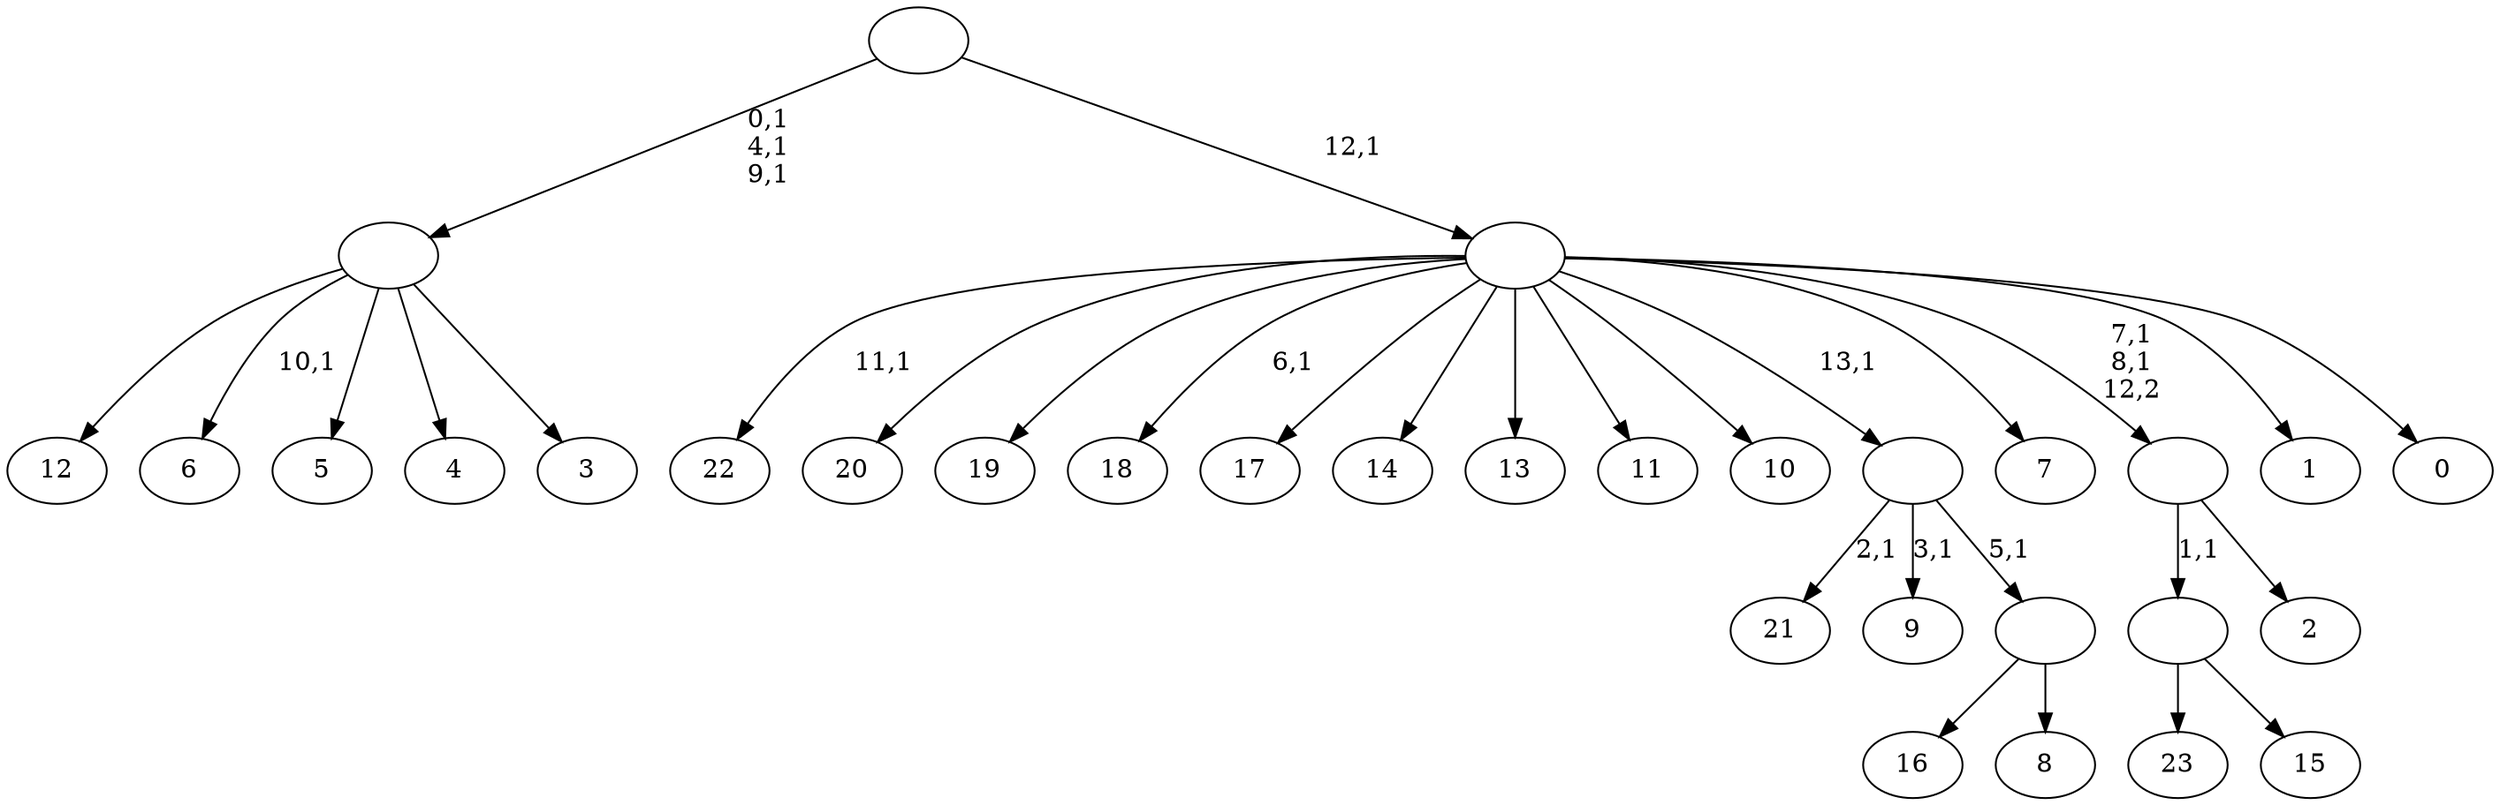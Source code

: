 digraph T {
	38 [label="23"]
	37 [label="22"]
	35 [label="21"]
	33 [label="20"]
	32 [label="19"]
	31 [label="18"]
	29 [label="17"]
	28 [label="16"]
	27 [label="15"]
	26 [label=""]
	25 [label="14"]
	24 [label="13"]
	23 [label="12"]
	22 [label="11"]
	21 [label="10"]
	20 [label="9"]
	18 [label="8"]
	17 [label=""]
	16 [label=""]
	15 [label="7"]
	14 [label="6"]
	12 [label="5"]
	11 [label="4"]
	10 [label="3"]
	9 [label=""]
	6 [label="2"]
	5 [label=""]
	3 [label="1"]
	2 [label="0"]
	1 [label=""]
	0 [label=""]
	26 -> 38 [label=""]
	26 -> 27 [label=""]
	17 -> 28 [label=""]
	17 -> 18 [label=""]
	16 -> 20 [label="3,1"]
	16 -> 35 [label="2,1"]
	16 -> 17 [label="5,1"]
	9 -> 14 [label="10,1"]
	9 -> 23 [label=""]
	9 -> 12 [label=""]
	9 -> 11 [label=""]
	9 -> 10 [label=""]
	5 -> 26 [label="1,1"]
	5 -> 6 [label=""]
	1 -> 5 [label="7,1\n8,1\n12,2"]
	1 -> 31 [label="6,1"]
	1 -> 37 [label="11,1"]
	1 -> 33 [label=""]
	1 -> 32 [label=""]
	1 -> 29 [label=""]
	1 -> 25 [label=""]
	1 -> 24 [label=""]
	1 -> 22 [label=""]
	1 -> 21 [label=""]
	1 -> 16 [label="13,1"]
	1 -> 15 [label=""]
	1 -> 3 [label=""]
	1 -> 2 [label=""]
	0 -> 9 [label="0,1\n4,1\n9,1"]
	0 -> 1 [label="12,1"]
}
